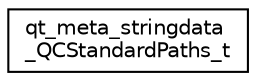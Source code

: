 digraph "Graphical Class Hierarchy"
{
  edge [fontname="Helvetica",fontsize="10",labelfontname="Helvetica",labelfontsize="10"];
  node [fontname="Helvetica",fontsize="10",shape=record];
  rankdir="LR";
  Node1 [label="qt_meta_stringdata\l_QCStandardPaths_t",height=0.2,width=0.4,color="black", fillcolor="white", style="filled",URL="$structqt__meta__stringdata___q_c_standard_paths__t.html"];
}
